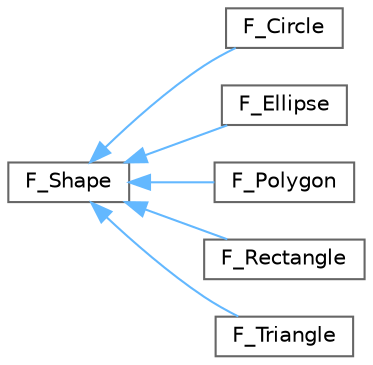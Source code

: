 digraph "类继承关系图"
{
 // LATEX_PDF_SIZE
  bgcolor="transparent";
  edge [fontname=Helvetica,fontsize=10,labelfontname=Helvetica,labelfontsize=10];
  node [fontname=Helvetica,fontsize=10,shape=box,height=0.2,width=0.4];
  rankdir="LR";
  Node0 [id="Node000000",label="F_Shape",height=0.2,width=0.4,color="grey40", fillcolor="white", style="filled",URL="$class_f___shape.html",tooltip="基础形状类"];
  Node0 -> Node1 [id="edge1_Node000000_Node000001",dir="back",color="steelblue1",style="solid",tooltip=" "];
  Node1 [id="Node000001",label="F_Circle",height=0.2,width=0.4,color="grey40", fillcolor="white", style="filled",URL="$class_f___circle.html",tooltip="圆形类"];
  Node0 -> Node2 [id="edge2_Node000000_Node000002",dir="back",color="steelblue1",style="solid",tooltip=" "];
  Node2 [id="Node000002",label="F_Ellipse",height=0.2,width=0.4,color="grey40", fillcolor="white", style="filled",URL="$class_f___ellipse.html",tooltip="椭圆类"];
  Node0 -> Node3 [id="edge3_Node000000_Node000003",dir="back",color="steelblue1",style="solid",tooltip=" "];
  Node3 [id="Node000003",label="F_Polygon",height=0.2,width=0.4,color="grey40", fillcolor="white", style="filled",URL="$class_f___polygon.html",tooltip="多边形类"];
  Node0 -> Node4 [id="edge4_Node000000_Node000004",dir="back",color="steelblue1",style="solid",tooltip=" "];
  Node4 [id="Node000004",label="F_Rectangle",height=0.2,width=0.4,color="grey40", fillcolor="white", style="filled",URL="$class_f___rectangle.html",tooltip="矩形类"];
  Node0 -> Node5 [id="edge5_Node000000_Node000005",dir="back",color="steelblue1",style="solid",tooltip=" "];
  Node5 [id="Node000005",label="F_Triangle",height=0.2,width=0.4,color="grey40", fillcolor="white", style="filled",URL="$class_f___triangle.html",tooltip="三角形类"];
}
